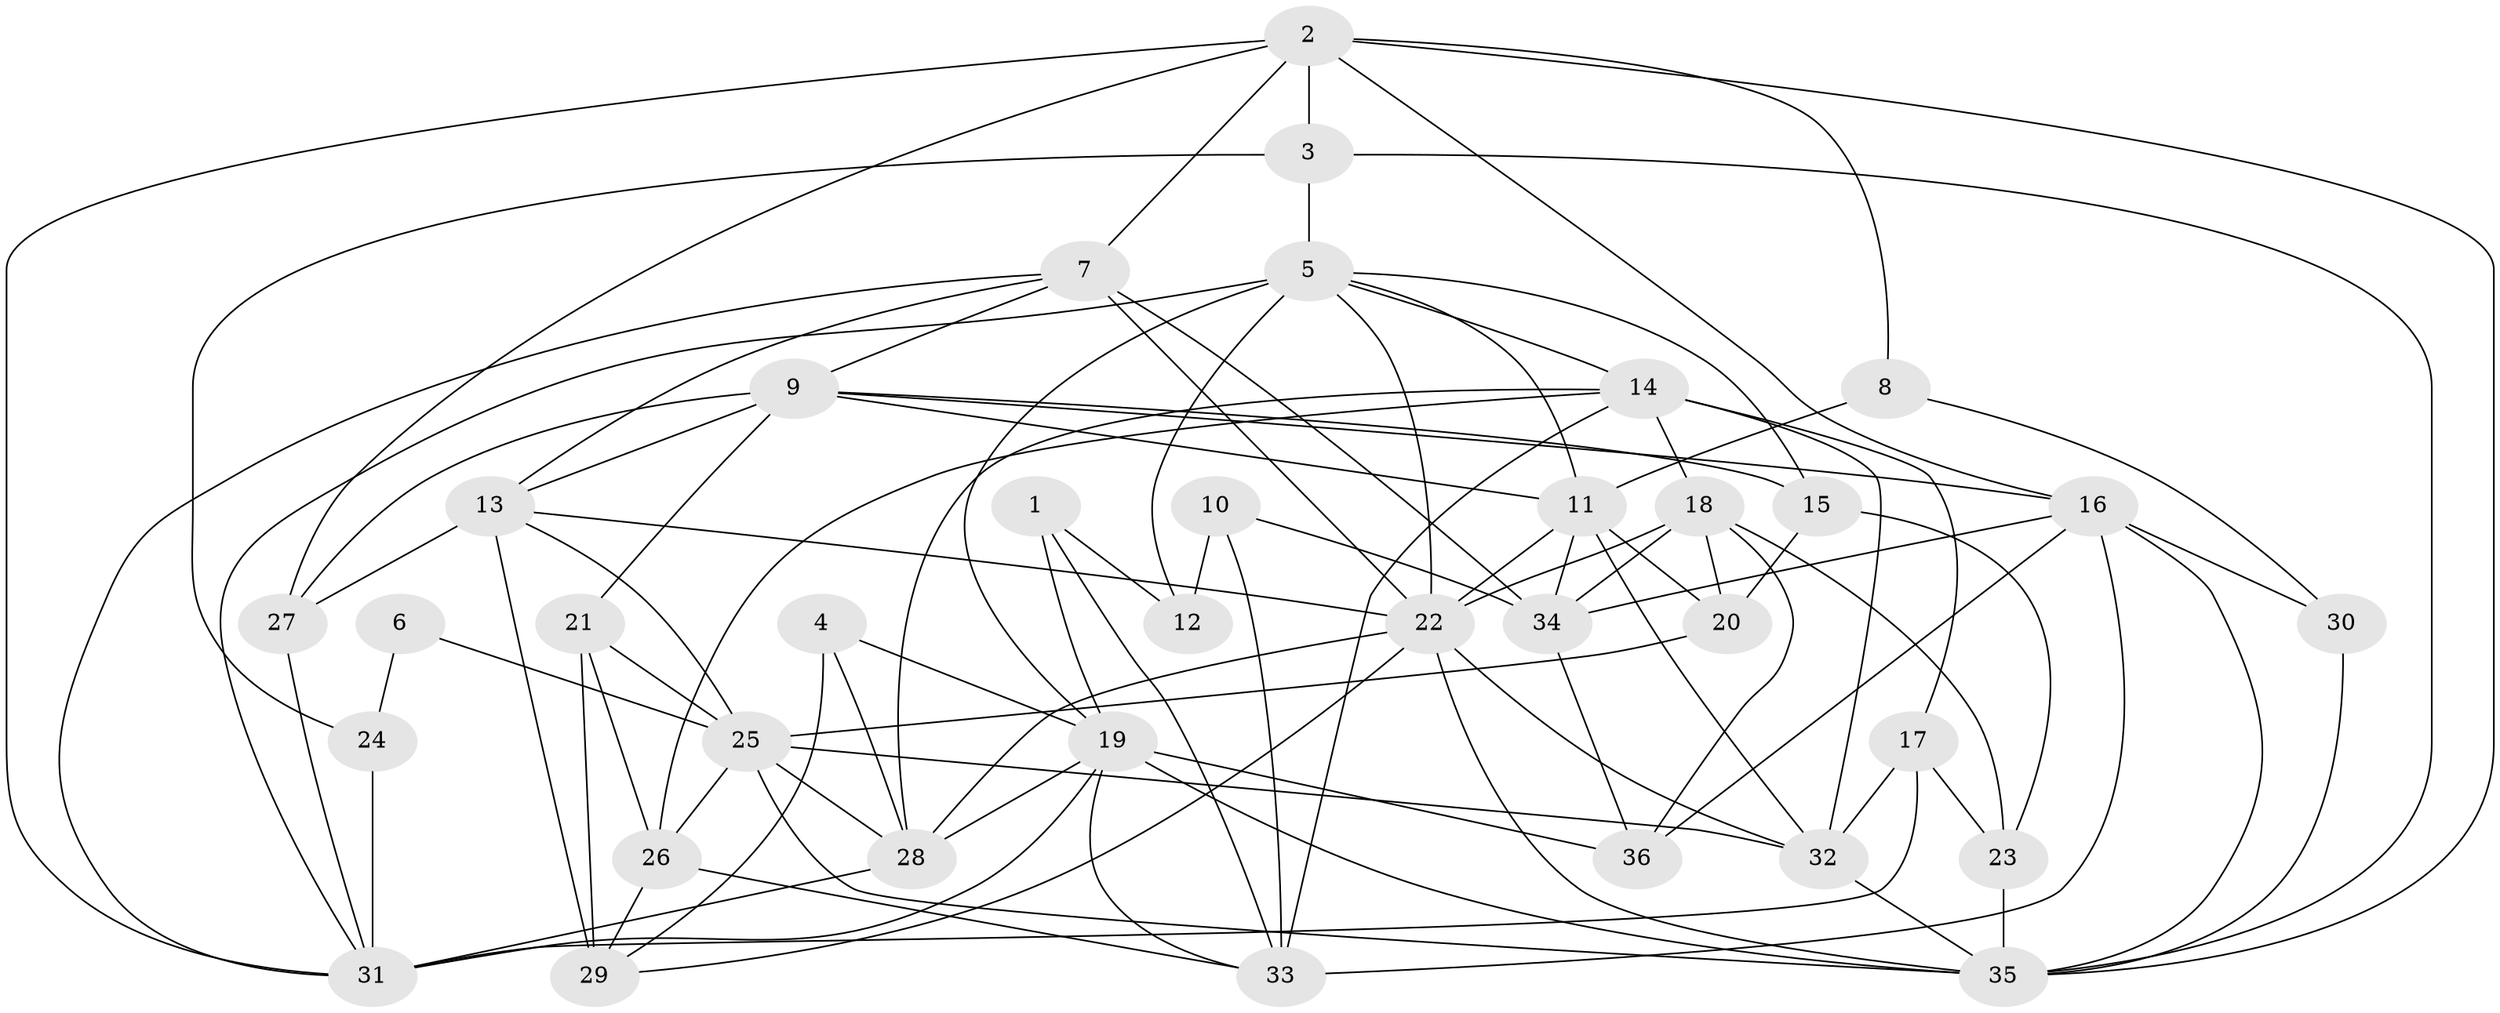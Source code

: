 // original degree distribution, {4: 0.19444444444444445, 2: 0.1527777777777778, 8: 0.027777777777777776, 3: 0.2916666666666667, 5: 0.20833333333333334, 7: 0.027777777777777776, 6: 0.09722222222222222}
// Generated by graph-tools (version 1.1) at 2025/37/03/04/25 23:37:00]
// undirected, 36 vertices, 96 edges
graph export_dot {
  node [color=gray90,style=filled];
  1;
  2;
  3;
  4;
  5;
  6;
  7;
  8;
  9;
  10;
  11;
  12;
  13;
  14;
  15;
  16;
  17;
  18;
  19;
  20;
  21;
  22;
  23;
  24;
  25;
  26;
  27;
  28;
  29;
  30;
  31;
  32;
  33;
  34;
  35;
  36;
  1 -- 12 [weight=1.0];
  1 -- 19 [weight=1.0];
  1 -- 33 [weight=1.0];
  2 -- 3 [weight=1.0];
  2 -- 7 [weight=1.0];
  2 -- 8 [weight=1.0];
  2 -- 16 [weight=1.0];
  2 -- 27 [weight=1.0];
  2 -- 31 [weight=1.0];
  2 -- 35 [weight=1.0];
  3 -- 5 [weight=1.0];
  3 -- 24 [weight=1.0];
  3 -- 35 [weight=1.0];
  4 -- 19 [weight=1.0];
  4 -- 28 [weight=1.0];
  4 -- 29 [weight=1.0];
  5 -- 11 [weight=1.0];
  5 -- 12 [weight=2.0];
  5 -- 14 [weight=1.0];
  5 -- 15 [weight=1.0];
  5 -- 19 [weight=1.0];
  5 -- 22 [weight=1.0];
  5 -- 31 [weight=1.0];
  6 -- 24 [weight=1.0];
  6 -- 25 [weight=1.0];
  7 -- 9 [weight=1.0];
  7 -- 13 [weight=2.0];
  7 -- 22 [weight=1.0];
  7 -- 31 [weight=1.0];
  7 -- 34 [weight=2.0];
  8 -- 11 [weight=1.0];
  8 -- 30 [weight=1.0];
  9 -- 11 [weight=1.0];
  9 -- 13 [weight=1.0];
  9 -- 15 [weight=1.0];
  9 -- 16 [weight=2.0];
  9 -- 21 [weight=1.0];
  9 -- 27 [weight=1.0];
  10 -- 12 [weight=1.0];
  10 -- 33 [weight=1.0];
  10 -- 34 [weight=1.0];
  11 -- 20 [weight=1.0];
  11 -- 22 [weight=1.0];
  11 -- 32 [weight=1.0];
  11 -- 34 [weight=1.0];
  13 -- 22 [weight=1.0];
  13 -- 25 [weight=1.0];
  13 -- 27 [weight=1.0];
  13 -- 29 [weight=2.0];
  14 -- 17 [weight=1.0];
  14 -- 18 [weight=1.0];
  14 -- 26 [weight=1.0];
  14 -- 28 [weight=1.0];
  14 -- 32 [weight=1.0];
  14 -- 33 [weight=1.0];
  15 -- 20 [weight=1.0];
  15 -- 23 [weight=1.0];
  16 -- 30 [weight=1.0];
  16 -- 33 [weight=1.0];
  16 -- 34 [weight=1.0];
  16 -- 35 [weight=1.0];
  16 -- 36 [weight=1.0];
  17 -- 23 [weight=1.0];
  17 -- 31 [weight=1.0];
  17 -- 32 [weight=2.0];
  18 -- 20 [weight=1.0];
  18 -- 22 [weight=2.0];
  18 -- 23 [weight=1.0];
  18 -- 34 [weight=1.0];
  18 -- 36 [weight=1.0];
  19 -- 28 [weight=1.0];
  19 -- 31 [weight=1.0];
  19 -- 33 [weight=1.0];
  19 -- 35 [weight=2.0];
  19 -- 36 [weight=1.0];
  20 -- 25 [weight=1.0];
  21 -- 25 [weight=1.0];
  21 -- 26 [weight=1.0];
  21 -- 29 [weight=1.0];
  22 -- 28 [weight=1.0];
  22 -- 29 [weight=1.0];
  22 -- 32 [weight=1.0];
  22 -- 35 [weight=1.0];
  23 -- 35 [weight=2.0];
  24 -- 31 [weight=2.0];
  25 -- 26 [weight=1.0];
  25 -- 28 [weight=1.0];
  25 -- 32 [weight=1.0];
  25 -- 35 [weight=1.0];
  26 -- 29 [weight=1.0];
  26 -- 33 [weight=1.0];
  27 -- 31 [weight=1.0];
  28 -- 31 [weight=1.0];
  30 -- 35 [weight=1.0];
  32 -- 35 [weight=1.0];
  34 -- 36 [weight=1.0];
}
